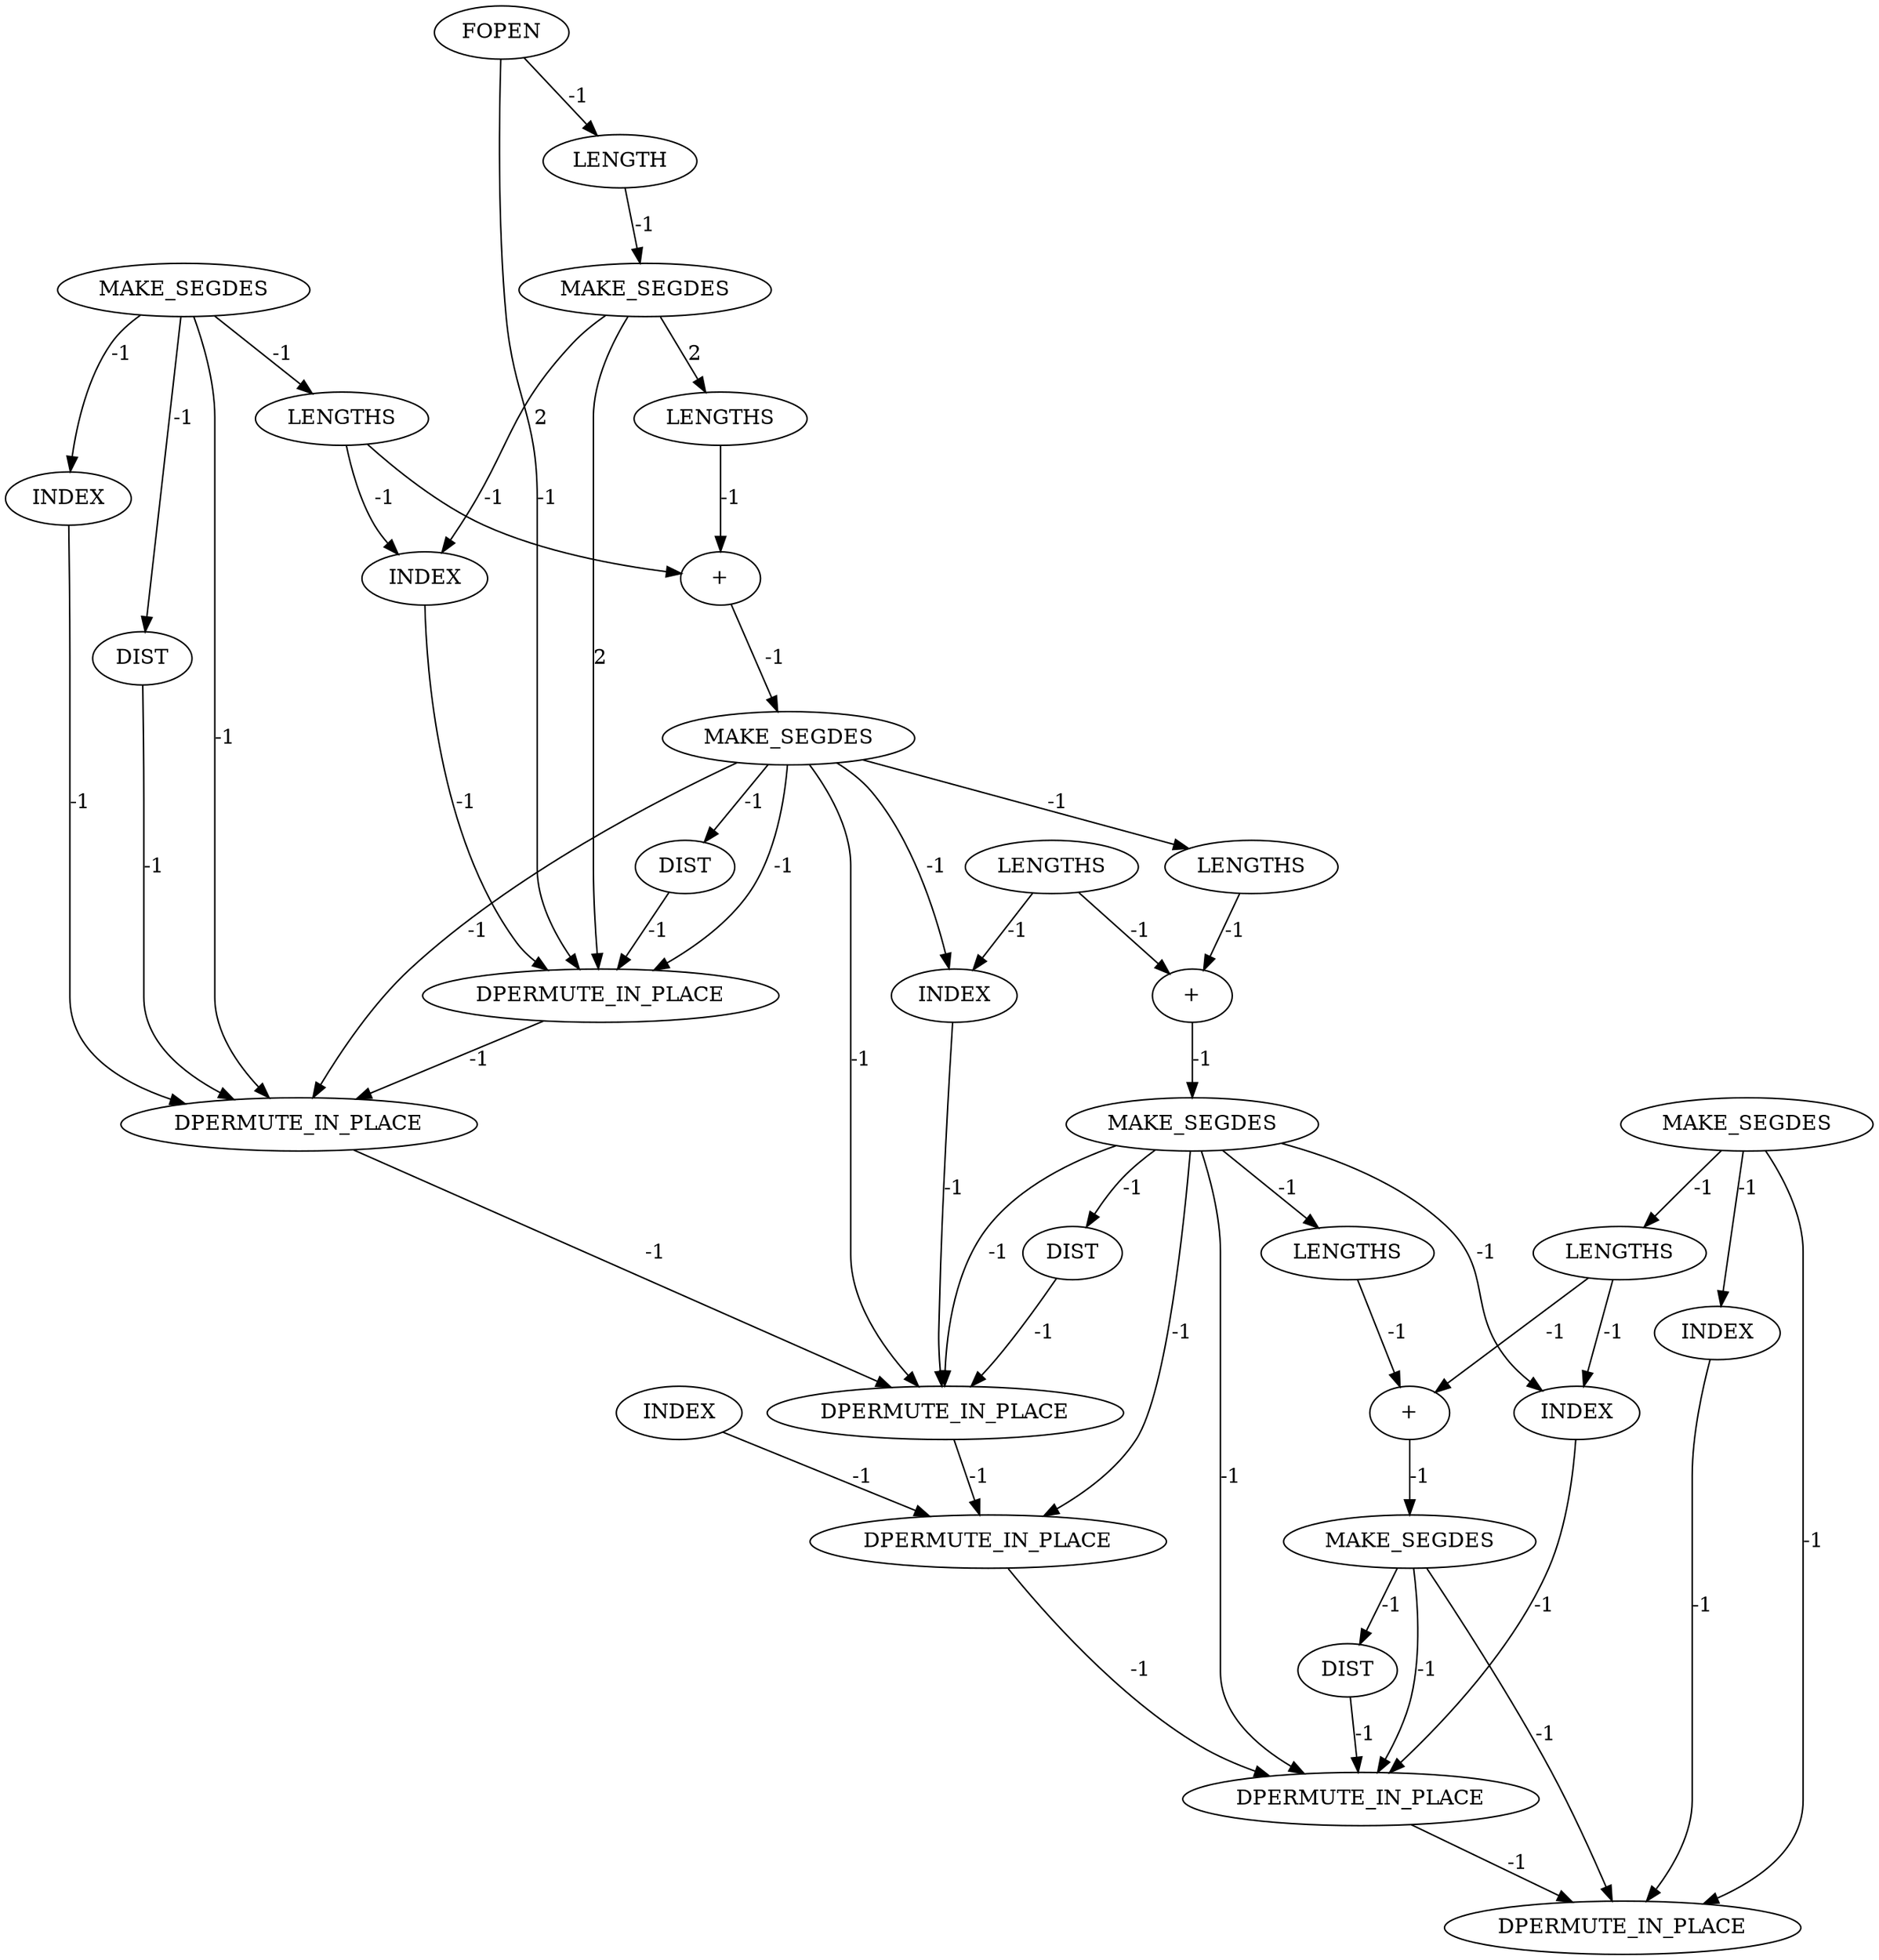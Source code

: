 digraph {
	maximal_independent_set_large_rmat_INST_5982 [label=DPERMUTE_IN_PLACE cost=0]
	maximal_independent_set_large_rmat_INST_2840 [label=MAKE_SEGDES cost=3870]
	maximal_independent_set_large_rmat_INST_2961 [label=DIST cost=0]
	maximal_independent_set_large_rmat_INST_3015 [label=LENGTHS cost=0]
	maximal_independent_set_large_rmat_INST_2895 [label=DIST cost=0]
	maximal_independent_set_large_rmat_INST_2950 [label="+" cost=0]
	maximal_independent_set_large_rmat_INST_5983 [label=DPERMUTE_IN_PLACE cost=0]
	maximal_independent_set_large_rmat_INST_2949 [label=LENGTHS cost=0]
	maximal_independent_set_large_rmat_INST_5985 [label=DPERMUTE_IN_PLACE cost=0]
	maximal_independent_set_large_rmat_INST_3016 [label="+" cost=0]
	maximal_independent_set_large_rmat_INST_3005 [label=INDEX cost=0]
	maximal_independent_set_large_rmat_INST_2993 [label=INDEX cost=0]
	maximal_independent_set_large_rmat_INST_2865 [label=LENGTHS cost=0]
	maximal_independent_set_large_rmat_INST_2931 [label=LENGTHS cost=0]
	maximal_independent_set_large_rmat_INST_2889 [label=MAKE_SEGDES cost=0]
	maximal_independent_set_large_rmat_INST_5981 [label=DPERMUTE_IN_PLACE cost=0]
	maximal_independent_set_large_rmat_INST_2927 [label=INDEX cost=0]
	maximal_independent_set_large_rmat_INST_3027 [label=DIST cost=0]
	maximal_independent_set_large_rmat_INST_5984 [label=DPERMUTE_IN_PLACE cost=0]
	maximal_independent_set_large_rmat_INST_2997 [label=LENGTHS cost=0]
	maximal_independent_set_large_rmat_INST_103 [label=MAKE_SEGDES cost=0]
	maximal_independent_set_large_rmat_INST_3021 [label=MAKE_SEGDES cost=0]
	maximal_independent_set_large_rmat_INST_2839 [label=LENGTH cost=0]
	maximal_independent_set_large_rmat_INST_2873 [label=INDEX cost=0]
	maximal_independent_set_large_rmat_INST_2884 [label="+" cost=0]
	maximal_independent_set_large_rmat_INST_2844 [label=MAKE_SEGDES cost=0]
	maximal_independent_set_large_rmat_INST_2955 [label=MAKE_SEGDES cost=0]
	maximal_independent_set_large_rmat_INST_2883 [label=LENGTHS cost=0]
	maximal_independent_set_large_rmat_INST_96 [label=FOPEN cost=0]
	maximal_independent_set_large_rmat_INST_5986 [label=DPERMUTE_IN_PLACE cost=0]
	maximal_independent_set_large_rmat_INST_2861 [label=INDEX cost=0]
	maximal_independent_set_large_rmat_INST_2850 [label=DIST cost=0]
	maximal_independent_set_large_rmat_INST_2939 [label=INDEX cost=0]
	maximal_independent_set_large_rmat_INST_5982 -> maximal_independent_set_large_rmat_INST_5983 [label=-1 cost=-1]
	maximal_independent_set_large_rmat_INST_2840 -> maximal_independent_set_large_rmat_INST_2873 [label=2 cost=2]
	maximal_independent_set_large_rmat_INST_2840 -> maximal_independent_set_large_rmat_INST_2883 [label=2 cost=2]
	maximal_independent_set_large_rmat_INST_2840 -> maximal_independent_set_large_rmat_INST_5981 [label=2 cost=2]
	maximal_independent_set_large_rmat_INST_2961 -> maximal_independent_set_large_rmat_INST_5983 [label=-1 cost=-1]
	maximal_independent_set_large_rmat_INST_3015 -> maximal_independent_set_large_rmat_INST_3016 [label=-1 cost=-1]
	maximal_independent_set_large_rmat_INST_2895 -> maximal_independent_set_large_rmat_INST_5981 [label=-1 cost=-1]
	maximal_independent_set_large_rmat_INST_2950 -> maximal_independent_set_large_rmat_INST_2955 [label=-1 cost=-1]
	maximal_independent_set_large_rmat_INST_5983 -> maximal_independent_set_large_rmat_INST_5984 [label=-1 cost=-1]
	maximal_independent_set_large_rmat_INST_2949 -> maximal_independent_set_large_rmat_INST_2950 [label=-1 cost=-1]
	maximal_independent_set_large_rmat_INST_5985 -> maximal_independent_set_large_rmat_INST_5986 [label=-1 cost=-1]
	maximal_independent_set_large_rmat_INST_3016 -> maximal_independent_set_large_rmat_INST_3021 [label=-1 cost=-1]
	maximal_independent_set_large_rmat_INST_3005 -> maximal_independent_set_large_rmat_INST_5985 [label=-1 cost=-1]
	maximal_independent_set_large_rmat_INST_2993 -> maximal_independent_set_large_rmat_INST_5986 [label=-1 cost=-1]
	maximal_independent_set_large_rmat_INST_2865 -> maximal_independent_set_large_rmat_INST_2873 [label=-1 cost=-1]
	maximal_independent_set_large_rmat_INST_2865 -> maximal_independent_set_large_rmat_INST_2884 [label=-1 cost=-1]
	maximal_independent_set_large_rmat_INST_2931 -> maximal_independent_set_large_rmat_INST_2939 [label=-1 cost=-1]
	maximal_independent_set_large_rmat_INST_2931 -> maximal_independent_set_large_rmat_INST_2950 [label=-1 cost=-1]
	maximal_independent_set_large_rmat_INST_2889 -> maximal_independent_set_large_rmat_INST_2895 [label=-1 cost=-1]
	maximal_independent_set_large_rmat_INST_2889 -> maximal_independent_set_large_rmat_INST_5981 [label=-1 cost=-1]
	maximal_independent_set_large_rmat_INST_2889 -> maximal_independent_set_large_rmat_INST_5982 [label=-1 cost=-1]
	maximal_independent_set_large_rmat_INST_2889 -> maximal_independent_set_large_rmat_INST_2939 [label=-1 cost=-1]
	maximal_independent_set_large_rmat_INST_2889 -> maximal_independent_set_large_rmat_INST_2949 [label=-1 cost=-1]
	maximal_independent_set_large_rmat_INST_2889 -> maximal_independent_set_large_rmat_INST_5983 [label=-1 cost=-1]
	maximal_independent_set_large_rmat_INST_5981 -> maximal_independent_set_large_rmat_INST_5982 [label=-1 cost=-1]
	maximal_independent_set_large_rmat_INST_2927 -> maximal_independent_set_large_rmat_INST_5984 [label=-1 cost=-1]
	maximal_independent_set_large_rmat_INST_3027 -> maximal_independent_set_large_rmat_INST_5985 [label=-1 cost=-1]
	maximal_independent_set_large_rmat_INST_5984 -> maximal_independent_set_large_rmat_INST_5985 [label=-1 cost=-1]
	maximal_independent_set_large_rmat_INST_2997 -> maximal_independent_set_large_rmat_INST_3005 [label=-1 cost=-1]
	maximal_independent_set_large_rmat_INST_2997 -> maximal_independent_set_large_rmat_INST_3016 [label=-1 cost=-1]
	maximal_independent_set_large_rmat_INST_103 -> maximal_independent_set_large_rmat_INST_2993 [label=-1 cost=-1]
	maximal_independent_set_large_rmat_INST_103 -> maximal_independent_set_large_rmat_INST_2997 [label=-1 cost=-1]
	maximal_independent_set_large_rmat_INST_103 -> maximal_independent_set_large_rmat_INST_5986 [label=-1 cost=-1]
	maximal_independent_set_large_rmat_INST_3021 -> maximal_independent_set_large_rmat_INST_3027 [label=-1 cost=-1]
	maximal_independent_set_large_rmat_INST_3021 -> maximal_independent_set_large_rmat_INST_5985 [label=-1 cost=-1]
	maximal_independent_set_large_rmat_INST_3021 -> maximal_independent_set_large_rmat_INST_5986 [label=-1 cost=-1]
	maximal_independent_set_large_rmat_INST_2839 -> maximal_independent_set_large_rmat_INST_2840 [label=-1 cost=-1]
	maximal_independent_set_large_rmat_INST_2873 -> maximal_independent_set_large_rmat_INST_5981 [label=-1 cost=-1]
	maximal_independent_set_large_rmat_INST_2884 -> maximal_independent_set_large_rmat_INST_2889 [label=-1 cost=-1]
	maximal_independent_set_large_rmat_INST_2844 -> maximal_independent_set_large_rmat_INST_2850 [label=-1 cost=-1]
	maximal_independent_set_large_rmat_INST_2844 -> maximal_independent_set_large_rmat_INST_2861 [label=-1 cost=-1]
	maximal_independent_set_large_rmat_INST_2844 -> maximal_independent_set_large_rmat_INST_2865 [label=-1 cost=-1]
	maximal_independent_set_large_rmat_INST_2844 -> maximal_independent_set_large_rmat_INST_5982 [label=-1 cost=-1]
	maximal_independent_set_large_rmat_INST_2955 -> maximal_independent_set_large_rmat_INST_2961 [label=-1 cost=-1]
	maximal_independent_set_large_rmat_INST_2955 -> maximal_independent_set_large_rmat_INST_5983 [label=-1 cost=-1]
	maximal_independent_set_large_rmat_INST_2955 -> maximal_independent_set_large_rmat_INST_5984 [label=-1 cost=-1]
	maximal_independent_set_large_rmat_INST_2955 -> maximal_independent_set_large_rmat_INST_3005 [label=-1 cost=-1]
	maximal_independent_set_large_rmat_INST_2955 -> maximal_independent_set_large_rmat_INST_3015 [label=-1 cost=-1]
	maximal_independent_set_large_rmat_INST_2955 -> maximal_independent_set_large_rmat_INST_5985 [label=-1 cost=-1]
	maximal_independent_set_large_rmat_INST_2883 -> maximal_independent_set_large_rmat_INST_2884 [label=-1 cost=-1]
	maximal_independent_set_large_rmat_INST_96 -> maximal_independent_set_large_rmat_INST_2839 [label=-1 cost=-1]
	maximal_independent_set_large_rmat_INST_96 -> maximal_independent_set_large_rmat_INST_5981 [label=-1 cost=-1]
	maximal_independent_set_large_rmat_INST_2861 -> maximal_independent_set_large_rmat_INST_5982 [label=-1 cost=-1]
	maximal_independent_set_large_rmat_INST_2850 -> maximal_independent_set_large_rmat_INST_5982 [label=-1 cost=-1]
	maximal_independent_set_large_rmat_INST_2939 -> maximal_independent_set_large_rmat_INST_5983 [label=-1 cost=-1]
}
